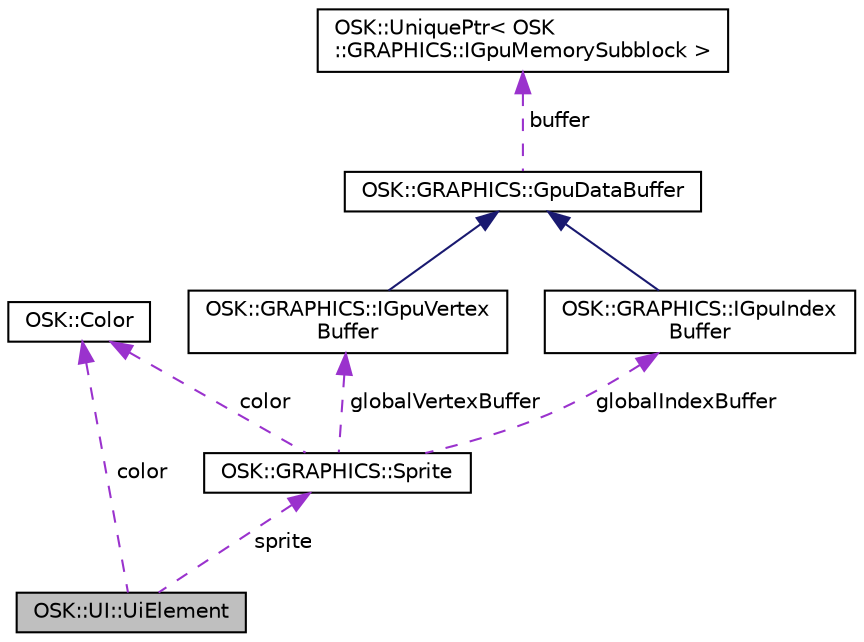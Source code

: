 digraph "OSK::UI::UiElement"
{
 // LATEX_PDF_SIZE
  edge [fontname="Helvetica",fontsize="10",labelfontname="Helvetica",labelfontsize="10"];
  node [fontname="Helvetica",fontsize="10",shape=record];
  Node1 [label="OSK::UI::UiElement",height=0.2,width=0.4,color="black", fillcolor="grey75", style="filled", fontcolor="black",tooltip="Elemento base de una interfaz de usuario."];
  Node2 -> Node1 [dir="back",color="darkorchid3",fontsize="10",style="dashed",label=" color" ,fontname="Helvetica"];
  Node2 [label="OSK::Color",height=0.2,width=0.4,color="black", fillcolor="white", style="filled",URL="$class_o_s_k_1_1_color.html",tooltip="Representa un color en formato RGBA."];
  Node3 -> Node1 [dir="back",color="darkorchid3",fontsize="10",style="dashed",label=" sprite" ,fontname="Helvetica"];
  Node3 [label="OSK::GRAPHICS::Sprite",height=0.2,width=0.4,color="black", fillcolor="white", style="filled",URL="$class_o_s_k_1_1_g_r_a_p_h_i_c_s_1_1_sprite.html",tooltip="Representa un sprite: una textura que puede ser renderizada. También es un componente que permite a u..."];
  Node2 -> Node3 [dir="back",color="darkorchid3",fontsize="10",style="dashed",label=" color" ,fontname="Helvetica"];
  Node4 -> Node3 [dir="back",color="darkorchid3",fontsize="10",style="dashed",label=" globalVertexBuffer" ,fontname="Helvetica"];
  Node4 [label="OSK::GRAPHICS::IGpuVertex\lBuffer",height=0.2,width=0.4,color="black", fillcolor="white", style="filled",URL="$class_o_s_k_1_1_g_r_a_p_h_i_c_s_1_1_i_gpu_vertex_buffer.html",tooltip="Un vertex buffer es un buffer de memoria en la GPU que almacena los vértices de un modelo 3D o un spr..."];
  Node5 -> Node4 [dir="back",color="midnightblue",fontsize="10",style="solid",fontname="Helvetica"];
  Node5 [label="OSK::GRAPHICS::GpuDataBuffer",height=0.2,width=0.4,color="black", fillcolor="white", style="filled",URL="$class_o_s_k_1_1_g_r_a_p_h_i_c_s_1_1_gpu_data_buffer.html",tooltip="Representa un buffer genérico en la GPU."];
  Node6 -> Node5 [dir="back",color="darkorchid3",fontsize="10",style="dashed",label=" buffer" ,fontname="Helvetica"];
  Node6 [label="OSK::UniquePtr\< OSK\l::GRAPHICS::IGpuMemorySubblock \>",height=0.2,width=0.4,color="black", fillcolor="white", style="filled",URL="$class_o_s_k_1_1_unique_ptr.html",tooltip=" "];
  Node7 -> Node3 [dir="back",color="darkorchid3",fontsize="10",style="dashed",label=" globalIndexBuffer" ,fontname="Helvetica"];
  Node7 [label="OSK::GRAPHICS::IGpuIndex\lBuffer",height=0.2,width=0.4,color="black", fillcolor="white", style="filled",URL="$class_o_s_k_1_1_g_r_a_p_h_i_c_s_1_1_i_gpu_index_buffer.html",tooltip="Un index buffer contiene los índices para el renderizado de un modelo 2D o 3D."];
  Node5 -> Node7 [dir="back",color="midnightblue",fontsize="10",style="solid",fontname="Helvetica"];
}

